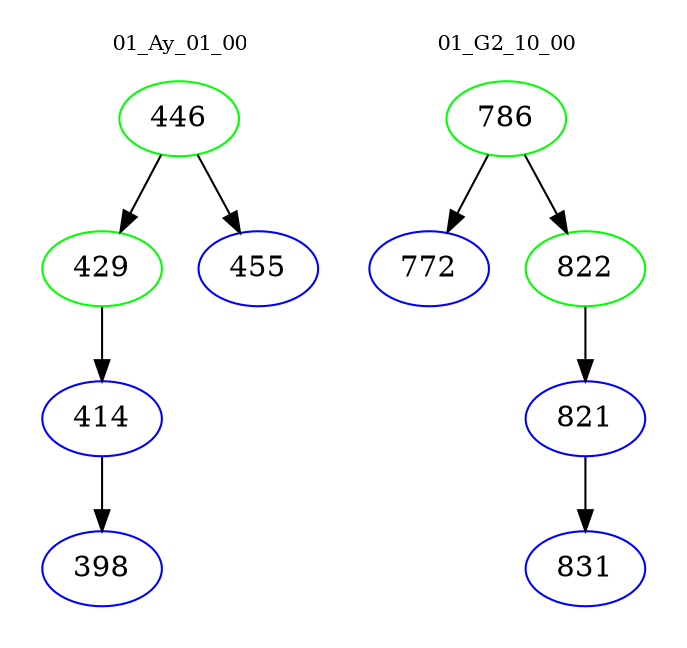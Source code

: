 digraph{
subgraph cluster_0 {
color = white
label = "01_Ay_01_00";
fontsize=10;
T0_446 [label="446", color="green"]
T0_446 -> T0_429 [color="black"]
T0_429 [label="429", color="green"]
T0_429 -> T0_414 [color="black"]
T0_414 [label="414", color="blue"]
T0_414 -> T0_398 [color="black"]
T0_398 [label="398", color="blue"]
T0_446 -> T0_455 [color="black"]
T0_455 [label="455", color="blue"]
}
subgraph cluster_1 {
color = white
label = "01_G2_10_00";
fontsize=10;
T1_786 [label="786", color="green"]
T1_786 -> T1_772 [color="black"]
T1_772 [label="772", color="blue"]
T1_786 -> T1_822 [color="black"]
T1_822 [label="822", color="green"]
T1_822 -> T1_821 [color="black"]
T1_821 [label="821", color="blue"]
T1_821 -> T1_831 [color="black"]
T1_831 [label="831", color="blue"]
}
}
